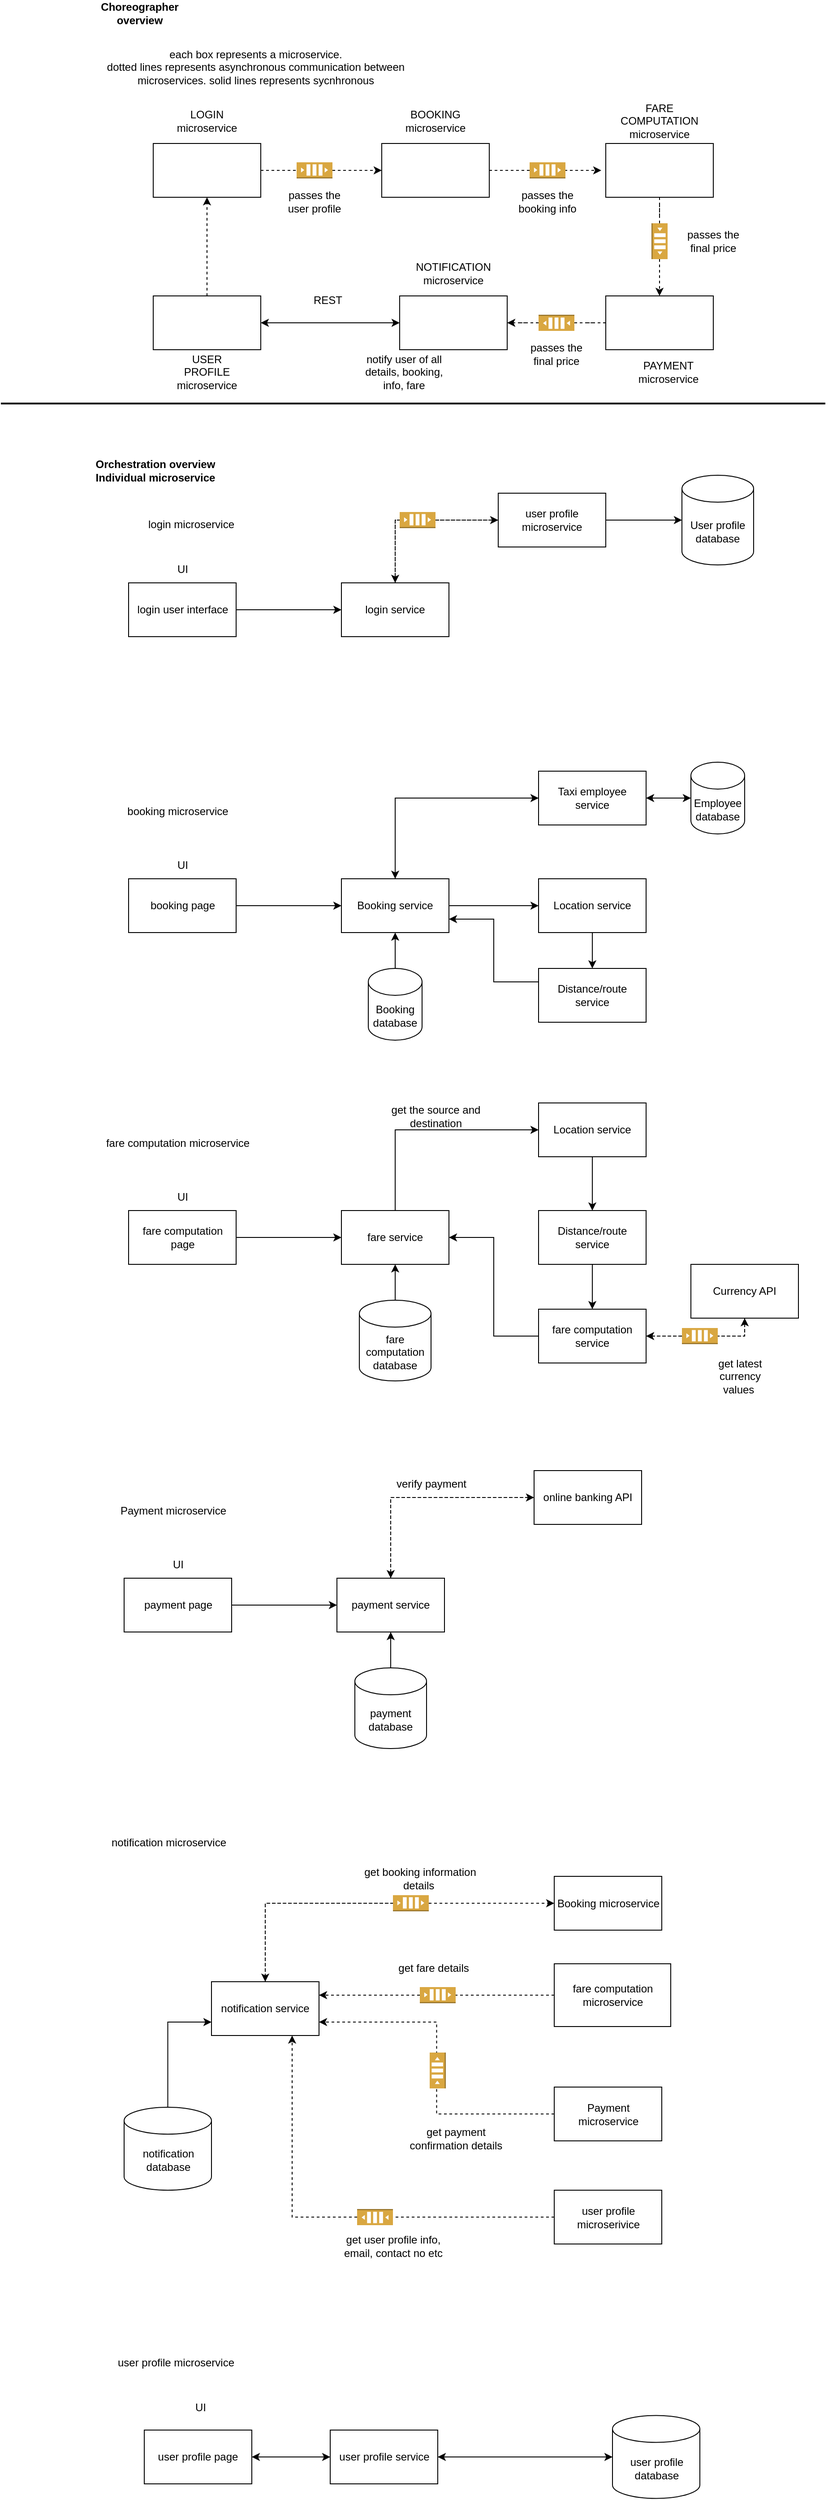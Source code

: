 <mxfile version="17.1.2" type="device"><diagram id="tg8x2Ao_4AfcvI6fZ-xG" name="Page-1"><mxGraphModel dx="1888" dy="579" grid="1" gridSize="10" guides="1" tooltips="1" connect="1" arrows="1" fold="1" page="1" pageScale="1" pageWidth="850" pageHeight="1100" math="0" shadow="0"><root><mxCell id="0"/><mxCell id="1" parent="0"/><mxCell id="VzcRQZ_geemMnyV1JmDR-13" style="edgeStyle=orthogonalEdgeStyle;rounded=0;orthogonalLoop=1;jettySize=auto;html=1;entryX=0;entryY=0.5;entryDx=0;entryDy=0;dashed=1;startArrow=none;" edge="1" parent="1" source="VzcRQZ_geemMnyV1JmDR-17" target="VzcRQZ_geemMnyV1JmDR-5"><mxGeometry relative="1" as="geometry"/></mxCell><mxCell id="VzcRQZ_geemMnyV1JmDR-1" value="" style="rounded=0;whiteSpace=wrap;html=1;" vertex="1" parent="1"><mxGeometry x="90" y="230" width="120" height="60" as="geometry"/></mxCell><mxCell id="VzcRQZ_geemMnyV1JmDR-2" value="LOGIN microservice" style="text;html=1;strokeColor=none;fillColor=none;align=center;verticalAlign=middle;whiteSpace=wrap;rounded=0;" vertex="1" parent="1"><mxGeometry x="120" y="190" width="60" height="30" as="geometry"/></mxCell><mxCell id="VzcRQZ_geemMnyV1JmDR-130" style="edgeStyle=orthogonalEdgeStyle;rounded=0;orthogonalLoop=1;jettySize=auto;html=1;dashed=1;endArrow=classic;endFill=1;strokeWidth=1;" edge="1" parent="1" source="VzcRQZ_geemMnyV1JmDR-3"><mxGeometry relative="1" as="geometry"><mxPoint x="150" y="290" as="targetPoint"/></mxGeometry></mxCell><mxCell id="VzcRQZ_geemMnyV1JmDR-3" value="" style="rounded=0;whiteSpace=wrap;html=1;" vertex="1" parent="1"><mxGeometry x="90" y="400" width="120" height="60" as="geometry"/></mxCell><mxCell id="VzcRQZ_geemMnyV1JmDR-4" value="USER PROFILE microservice" style="text;html=1;strokeColor=none;fillColor=none;align=center;verticalAlign=middle;whiteSpace=wrap;rounded=0;" vertex="1" parent="1"><mxGeometry x="105" y="470" width="90" height="30" as="geometry"/></mxCell><mxCell id="VzcRQZ_geemMnyV1JmDR-14" style="edgeStyle=orthogonalEdgeStyle;rounded=0;orthogonalLoop=1;jettySize=auto;html=1;dashed=1;" edge="1" parent="1" source="VzcRQZ_geemMnyV1JmDR-5"><mxGeometry relative="1" as="geometry"><mxPoint x="590" y="260" as="targetPoint"/></mxGeometry></mxCell><mxCell id="VzcRQZ_geemMnyV1JmDR-5" value="" style="rounded=0;whiteSpace=wrap;html=1;" vertex="1" parent="1"><mxGeometry x="345" y="230" width="120" height="60" as="geometry"/></mxCell><mxCell id="VzcRQZ_geemMnyV1JmDR-6" value="BOOKING microservice" style="text;html=1;strokeColor=none;fillColor=none;align=center;verticalAlign=middle;whiteSpace=wrap;rounded=0;" vertex="1" parent="1"><mxGeometry x="360" y="190" width="90" height="30" as="geometry"/></mxCell><mxCell id="VzcRQZ_geemMnyV1JmDR-26" style="edgeStyle=orthogonalEdgeStyle;rounded=0;orthogonalLoop=1;jettySize=auto;html=1;entryX=0;entryY=0.5;entryDx=0;entryDy=0;entryPerimeter=0;dashed=1;endArrow=none;endFill=0;" edge="1" parent="1" source="VzcRQZ_geemMnyV1JmDR-7" target="VzcRQZ_geemMnyV1JmDR-23"><mxGeometry relative="1" as="geometry"/></mxCell><mxCell id="VzcRQZ_geemMnyV1JmDR-7" value="" style="rounded=0;whiteSpace=wrap;html=1;" vertex="1" parent="1"><mxGeometry x="595" y="400" width="120" height="60" as="geometry"/></mxCell><mxCell id="VzcRQZ_geemMnyV1JmDR-8" value="PAYMENT microservice" style="text;html=1;strokeColor=none;fillColor=none;align=center;verticalAlign=middle;whiteSpace=wrap;rounded=0;" vertex="1" parent="1"><mxGeometry x="620" y="470" width="90" height="30" as="geometry"/></mxCell><mxCell id="VzcRQZ_geemMnyV1JmDR-15" style="edgeStyle=orthogonalEdgeStyle;rounded=0;orthogonalLoop=1;jettySize=auto;html=1;entryX=0.5;entryY=0;entryDx=0;entryDy=0;dashed=1;startArrow=none;" edge="1" parent="1" source="VzcRQZ_geemMnyV1JmDR-20" target="VzcRQZ_geemMnyV1JmDR-7"><mxGeometry relative="1" as="geometry"/></mxCell><mxCell id="VzcRQZ_geemMnyV1JmDR-9" value="" style="rounded=0;whiteSpace=wrap;html=1;" vertex="1" parent="1"><mxGeometry x="595" y="230" width="120" height="60" as="geometry"/></mxCell><mxCell id="VzcRQZ_geemMnyV1JmDR-10" value="FARE COMPUTATION microservice" style="text;html=1;strokeColor=none;fillColor=none;align=center;verticalAlign=middle;whiteSpace=wrap;rounded=0;" vertex="1" parent="1"><mxGeometry x="610" y="190" width="90" height="30" as="geometry"/></mxCell><mxCell id="VzcRQZ_geemMnyV1JmDR-11" value="" style="rounded=0;whiteSpace=wrap;html=1;" vertex="1" parent="1"><mxGeometry x="365" y="400" width="120" height="60" as="geometry"/></mxCell><mxCell id="VzcRQZ_geemMnyV1JmDR-12" value="NOTIFICATION microservice" style="text;html=1;strokeColor=none;fillColor=none;align=center;verticalAlign=middle;whiteSpace=wrap;rounded=0;" vertex="1" parent="1"><mxGeometry x="380" y="360" width="90" height="30" as="geometry"/></mxCell><mxCell id="VzcRQZ_geemMnyV1JmDR-17" value="" style="outlineConnect=0;dashed=0;verticalLabelPosition=bottom;verticalAlign=top;align=center;html=1;shape=mxgraph.aws3.queue;fillColor=#D9A741;gradientColor=none;" vertex="1" parent="1"><mxGeometry x="250" y="251" width="40" height="18" as="geometry"/></mxCell><mxCell id="VzcRQZ_geemMnyV1JmDR-18" value="" style="edgeStyle=orthogonalEdgeStyle;rounded=0;orthogonalLoop=1;jettySize=auto;html=1;entryX=0;entryY=0.5;entryDx=0;entryDy=0;dashed=1;endArrow=none;" edge="1" parent="1" source="VzcRQZ_geemMnyV1JmDR-1" target="VzcRQZ_geemMnyV1JmDR-17"><mxGeometry relative="1" as="geometry"><mxPoint x="210.0" y="260" as="sourcePoint"/><mxPoint x="345" y="260" as="targetPoint"/></mxGeometry></mxCell><mxCell id="VzcRQZ_geemMnyV1JmDR-19" value="" style="outlineConnect=0;dashed=0;verticalLabelPosition=bottom;verticalAlign=top;align=center;html=1;shape=mxgraph.aws3.queue;fillColor=#D9A741;gradientColor=none;" vertex="1" parent="1"><mxGeometry x="510" y="251" width="40" height="18" as="geometry"/></mxCell><mxCell id="VzcRQZ_geemMnyV1JmDR-20" value="" style="outlineConnect=0;dashed=0;verticalLabelPosition=bottom;verticalAlign=top;align=center;html=1;shape=mxgraph.aws3.queue;fillColor=#D9A741;gradientColor=none;rotation=90;" vertex="1" parent="1"><mxGeometry x="635" y="330" width="40" height="18" as="geometry"/></mxCell><mxCell id="VzcRQZ_geemMnyV1JmDR-22" value="" style="edgeStyle=orthogonalEdgeStyle;rounded=0;orthogonalLoop=1;jettySize=auto;html=1;entryX=0;entryY=0.5;entryDx=0;entryDy=0;dashed=1;endArrow=none;entryPerimeter=0;" edge="1" parent="1" source="VzcRQZ_geemMnyV1JmDR-9" target="VzcRQZ_geemMnyV1JmDR-20"><mxGeometry relative="1" as="geometry"><mxPoint x="655" y="290" as="sourcePoint"/><mxPoint x="655" y="400" as="targetPoint"/></mxGeometry></mxCell><mxCell id="VzcRQZ_geemMnyV1JmDR-27" style="edgeStyle=orthogonalEdgeStyle;rounded=0;orthogonalLoop=1;jettySize=auto;html=1;entryX=1;entryY=0.5;entryDx=0;entryDy=0;dashed=1;" edge="1" parent="1" source="VzcRQZ_geemMnyV1JmDR-23" target="VzcRQZ_geemMnyV1JmDR-11"><mxGeometry relative="1" as="geometry"/></mxCell><mxCell id="VzcRQZ_geemMnyV1JmDR-23" value="" style="outlineConnect=0;dashed=0;verticalLabelPosition=bottom;verticalAlign=top;align=center;html=1;shape=mxgraph.aws3.queue;fillColor=#D9A741;gradientColor=none;rotation=-180;" vertex="1" parent="1"><mxGeometry x="520" y="421" width="40" height="18" as="geometry"/></mxCell><mxCell id="VzcRQZ_geemMnyV1JmDR-30" value="&lt;b&gt;Choreographer overview&lt;/b&gt;" style="text;html=1;strokeColor=none;fillColor=none;align=center;verticalAlign=middle;whiteSpace=wrap;rounded=0;" vertex="1" parent="1"><mxGeometry x="45" y="70" width="60" height="30" as="geometry"/></mxCell><mxCell id="VzcRQZ_geemMnyV1JmDR-32" value="" style="endArrow=classic;startArrow=classic;html=1;rounded=0;dashed=1;entryX=0.5;entryY=1;entryDx=0;entryDy=0;exitX=0.5;exitY=0;exitDx=0;exitDy=0;strokeColor=none;" edge="1" parent="1" source="VzcRQZ_geemMnyV1JmDR-3" target="VzcRQZ_geemMnyV1JmDR-1"><mxGeometry width="50" height="50" relative="1" as="geometry"><mxPoint x="320" y="360" as="sourcePoint"/><mxPoint x="370" y="310" as="targetPoint"/></mxGeometry></mxCell><mxCell id="VzcRQZ_geemMnyV1JmDR-33" value="" style="endArrow=classic;startArrow=classic;html=1;rounded=0;entryX=0;entryY=0.5;entryDx=0;entryDy=0;exitX=1;exitY=0.5;exitDx=0;exitDy=0;" edge="1" parent="1" source="VzcRQZ_geemMnyV1JmDR-3" target="VzcRQZ_geemMnyV1JmDR-11"><mxGeometry width="50" height="50" relative="1" as="geometry"><mxPoint x="310" y="520" as="sourcePoint"/><mxPoint x="310" y="410" as="targetPoint"/></mxGeometry></mxCell><mxCell id="VzcRQZ_geemMnyV1JmDR-35" value="each box represents a microservice.&lt;br&gt;dotted lines represents asynchronous communication between microservices. solid lines represents sycnhronous" style="text;html=1;strokeColor=none;fillColor=none;align=center;verticalAlign=middle;whiteSpace=wrap;rounded=0;" vertex="1" parent="1"><mxGeometry x="27.5" y="120" width="352.5" height="50" as="geometry"/></mxCell><mxCell id="VzcRQZ_geemMnyV1JmDR-36" value="&lt;b&gt;Orchestration overview&lt;br&gt;Individual microservice&lt;/b&gt;" style="text;html=1;strokeColor=none;fillColor=none;align=center;verticalAlign=middle;whiteSpace=wrap;rounded=0;" vertex="1" parent="1"><mxGeometry x="-30" y="570" width="245" height="50" as="geometry"/></mxCell><mxCell id="VzcRQZ_geemMnyV1JmDR-37" value="login microservice" style="text;html=1;strokeColor=none;fillColor=none;align=center;verticalAlign=middle;whiteSpace=wrap;rounded=0;" vertex="1" parent="1"><mxGeometry x="10" y="630" width="245" height="50" as="geometry"/></mxCell><mxCell id="VzcRQZ_geemMnyV1JmDR-38" value="User profile database" style="shape=cylinder3;whiteSpace=wrap;html=1;boundedLbl=1;backgroundOutline=1;size=15;" vertex="1" parent="1"><mxGeometry x="680" y="600" width="80" height="100" as="geometry"/></mxCell><mxCell id="VzcRQZ_geemMnyV1JmDR-43" style="edgeStyle=orthogonalEdgeStyle;rounded=0;orthogonalLoop=1;jettySize=auto;html=1;entryX=0;entryY=0.5;entryDx=0;entryDy=0;endArrow=classic;endFill=1;" edge="1" parent="1" source="VzcRQZ_geemMnyV1JmDR-39" target="VzcRQZ_geemMnyV1JmDR-41"><mxGeometry relative="1" as="geometry"/></mxCell><mxCell id="VzcRQZ_geemMnyV1JmDR-39" value="login user interface" style="rounded=0;whiteSpace=wrap;html=1;" vertex="1" parent="1"><mxGeometry x="62.5" y="720" width="120" height="60" as="geometry"/></mxCell><mxCell id="VzcRQZ_geemMnyV1JmDR-40" value="UI" style="text;html=1;strokeColor=none;fillColor=none;align=center;verticalAlign=middle;whiteSpace=wrap;rounded=0;" vertex="1" parent="1"><mxGeometry x="77.5" y="690" width="90" height="30" as="geometry"/></mxCell><mxCell id="VzcRQZ_geemMnyV1JmDR-61" style="edgeStyle=orthogonalEdgeStyle;rounded=0;orthogonalLoop=1;jettySize=auto;html=1;entryX=0;entryY=0.5;entryDx=0;entryDy=0;endArrow=classic;endFill=1;exitX=0.5;exitY=0;exitDx=0;exitDy=0;dashed=1;" edge="1" parent="1" source="VzcRQZ_geemMnyV1JmDR-41" target="VzcRQZ_geemMnyV1JmDR-60"><mxGeometry relative="1" as="geometry"/></mxCell><mxCell id="VzcRQZ_geemMnyV1JmDR-41" value="login service" style="rounded=0;whiteSpace=wrap;html=1;" vertex="1" parent="1"><mxGeometry x="300" y="720" width="120" height="60" as="geometry"/></mxCell><mxCell id="VzcRQZ_geemMnyV1JmDR-45" value="REST" style="text;html=1;strokeColor=none;fillColor=none;align=center;verticalAlign=middle;whiteSpace=wrap;rounded=0;" vertex="1" parent="1"><mxGeometry x="240" y="390" width="90" height="30" as="geometry"/></mxCell><mxCell id="VzcRQZ_geemMnyV1JmDR-46" value="booking microservice" style="text;html=1;strokeColor=none;fillColor=none;align=center;verticalAlign=middle;whiteSpace=wrap;rounded=0;" vertex="1" parent="1"><mxGeometry x="-5" y="950" width="245" height="50" as="geometry"/></mxCell><mxCell id="VzcRQZ_geemMnyV1JmDR-48" style="edgeStyle=orthogonalEdgeStyle;rounded=0;orthogonalLoop=1;jettySize=auto;html=1;entryX=0;entryY=0.5;entryDx=0;entryDy=0;endArrow=classic;endFill=1;" edge="1" parent="1" source="VzcRQZ_geemMnyV1JmDR-49" target="VzcRQZ_geemMnyV1JmDR-52"><mxGeometry relative="1" as="geometry"/></mxCell><mxCell id="VzcRQZ_geemMnyV1JmDR-49" value="booking page" style="rounded=0;whiteSpace=wrap;html=1;" vertex="1" parent="1"><mxGeometry x="62.5" y="1050" width="120" height="60" as="geometry"/></mxCell><mxCell id="VzcRQZ_geemMnyV1JmDR-50" value="UI" style="text;html=1;strokeColor=none;fillColor=none;align=center;verticalAlign=middle;whiteSpace=wrap;rounded=0;" vertex="1" parent="1"><mxGeometry x="77.5" y="1020" width="90" height="30" as="geometry"/></mxCell><mxCell id="VzcRQZ_geemMnyV1JmDR-55" style="edgeStyle=orthogonalEdgeStyle;rounded=0;orthogonalLoop=1;jettySize=auto;html=1;entryX=0;entryY=0.5;entryDx=0;entryDy=0;endArrow=classic;endFill=1;exitX=0.5;exitY=0;exitDx=0;exitDy=0;" edge="1" parent="1" source="VzcRQZ_geemMnyV1JmDR-52" target="VzcRQZ_geemMnyV1JmDR-54"><mxGeometry relative="1" as="geometry"/></mxCell><mxCell id="VzcRQZ_geemMnyV1JmDR-68" style="edgeStyle=orthogonalEdgeStyle;rounded=0;orthogonalLoop=1;jettySize=auto;html=1;entryX=0;entryY=0.5;entryDx=0;entryDy=0;endArrow=classic;endFill=1;" edge="1" parent="1" source="VzcRQZ_geemMnyV1JmDR-52" target="VzcRQZ_geemMnyV1JmDR-66"><mxGeometry relative="1" as="geometry"/></mxCell><mxCell id="VzcRQZ_geemMnyV1JmDR-52" value="Booking service" style="rounded=0;whiteSpace=wrap;html=1;" vertex="1" parent="1"><mxGeometry x="300" y="1050" width="120" height="60" as="geometry"/></mxCell><mxCell id="VzcRQZ_geemMnyV1JmDR-56" style="edgeStyle=orthogonalEdgeStyle;rounded=0;orthogonalLoop=1;jettySize=auto;html=1;entryX=0.5;entryY=0;entryDx=0;entryDy=0;endArrow=classic;endFill=1;" edge="1" parent="1" source="VzcRQZ_geemMnyV1JmDR-54" target="VzcRQZ_geemMnyV1JmDR-52"><mxGeometry relative="1" as="geometry"/></mxCell><mxCell id="VzcRQZ_geemMnyV1JmDR-59" style="edgeStyle=orthogonalEdgeStyle;rounded=0;orthogonalLoop=1;jettySize=auto;html=1;entryX=0;entryY=0.5;entryDx=0;entryDy=0;entryPerimeter=0;endArrow=classic;endFill=1;" edge="1" parent="1" source="VzcRQZ_geemMnyV1JmDR-54" target="VzcRQZ_geemMnyV1JmDR-57"><mxGeometry relative="1" as="geometry"/></mxCell><mxCell id="VzcRQZ_geemMnyV1JmDR-54" value="Taxi employee service" style="rounded=0;whiteSpace=wrap;html=1;" vertex="1" parent="1"><mxGeometry x="520" y="930" width="120" height="60" as="geometry"/></mxCell><mxCell id="VzcRQZ_geemMnyV1JmDR-58" style="edgeStyle=orthogonalEdgeStyle;rounded=0;orthogonalLoop=1;jettySize=auto;html=1;entryX=1;entryY=0.5;entryDx=0;entryDy=0;endArrow=classic;endFill=1;" edge="1" parent="1" source="VzcRQZ_geemMnyV1JmDR-57" target="VzcRQZ_geemMnyV1JmDR-54"><mxGeometry relative="1" as="geometry"/></mxCell><mxCell id="VzcRQZ_geemMnyV1JmDR-57" value="Employee database" style="shape=cylinder3;whiteSpace=wrap;html=1;boundedLbl=1;backgroundOutline=1;size=15;" vertex="1" parent="1"><mxGeometry x="690" y="920" width="60" height="80" as="geometry"/></mxCell><mxCell id="VzcRQZ_geemMnyV1JmDR-62" style="edgeStyle=orthogonalEdgeStyle;rounded=0;orthogonalLoop=1;jettySize=auto;html=1;entryX=0;entryY=0.5;entryDx=0;entryDy=0;entryPerimeter=0;endArrow=classic;endFill=1;" edge="1" parent="1" source="VzcRQZ_geemMnyV1JmDR-60" target="VzcRQZ_geemMnyV1JmDR-38"><mxGeometry relative="1" as="geometry"/></mxCell><mxCell id="VzcRQZ_geemMnyV1JmDR-64" style="edgeStyle=orthogonalEdgeStyle;rounded=0;orthogonalLoop=1;jettySize=auto;html=1;entryX=0.5;entryY=0;entryDx=0;entryDy=0;dashed=1;endArrow=classic;endFill=1;" edge="1" parent="1" source="VzcRQZ_geemMnyV1JmDR-60" target="VzcRQZ_geemMnyV1JmDR-41"><mxGeometry relative="1" as="geometry"/></mxCell><mxCell id="VzcRQZ_geemMnyV1JmDR-60" value="user profile microservice" style="rounded=0;whiteSpace=wrap;html=1;" vertex="1" parent="1"><mxGeometry x="475" y="620" width="120" height="60" as="geometry"/></mxCell><mxCell id="VzcRQZ_geemMnyV1JmDR-65" value="" style="outlineConnect=0;dashed=0;verticalLabelPosition=bottom;verticalAlign=top;align=center;html=1;shape=mxgraph.aws3.queue;fillColor=#D9A741;gradientColor=none;rotation=0;" vertex="1" parent="1"><mxGeometry x="365" y="641" width="40" height="18" as="geometry"/></mxCell><mxCell id="VzcRQZ_geemMnyV1JmDR-69" style="edgeStyle=orthogonalEdgeStyle;rounded=0;orthogonalLoop=1;jettySize=auto;html=1;entryX=0.5;entryY=0;entryDx=0;entryDy=0;endArrow=classic;endFill=1;" edge="1" parent="1" source="VzcRQZ_geemMnyV1JmDR-66" target="VzcRQZ_geemMnyV1JmDR-67"><mxGeometry relative="1" as="geometry"/></mxCell><mxCell id="VzcRQZ_geemMnyV1JmDR-66" value="Location service" style="rounded=0;whiteSpace=wrap;html=1;" vertex="1" parent="1"><mxGeometry x="520" y="1050" width="120" height="60" as="geometry"/></mxCell><mxCell id="VzcRQZ_geemMnyV1JmDR-70" style="edgeStyle=orthogonalEdgeStyle;rounded=0;orthogonalLoop=1;jettySize=auto;html=1;entryX=1;entryY=0.75;entryDx=0;entryDy=0;endArrow=classic;endFill=1;exitX=0;exitY=0.25;exitDx=0;exitDy=0;" edge="1" parent="1" source="VzcRQZ_geemMnyV1JmDR-67" target="VzcRQZ_geemMnyV1JmDR-52"><mxGeometry relative="1" as="geometry"><Array as="points"><mxPoint x="470" y="1165"/><mxPoint x="470" y="1095"/></Array></mxGeometry></mxCell><mxCell id="VzcRQZ_geemMnyV1JmDR-67" value="Distance/route service" style="rounded=0;whiteSpace=wrap;html=1;" vertex="1" parent="1"><mxGeometry x="520" y="1150" width="120" height="60" as="geometry"/></mxCell><mxCell id="VzcRQZ_geemMnyV1JmDR-71" value="" style="endArrow=none;html=1;rounded=0;strokeWidth=2;" edge="1" parent="1"><mxGeometry width="50" height="50" relative="1" as="geometry"><mxPoint x="-80" y="520" as="sourcePoint"/><mxPoint x="840" y="520" as="targetPoint"/></mxGeometry></mxCell><mxCell id="VzcRQZ_geemMnyV1JmDR-72" value="fare computation microservice" style="text;html=1;strokeColor=none;fillColor=none;align=center;verticalAlign=middle;whiteSpace=wrap;rounded=0;" vertex="1" parent="1"><mxGeometry x="-5" y="1320" width="245" height="50" as="geometry"/></mxCell><mxCell id="VzcRQZ_geemMnyV1JmDR-73" style="edgeStyle=orthogonalEdgeStyle;rounded=0;orthogonalLoop=1;jettySize=auto;html=1;entryX=0;entryY=0.5;entryDx=0;entryDy=0;endArrow=classic;endFill=1;" edge="1" parent="1" source="VzcRQZ_geemMnyV1JmDR-74" target="VzcRQZ_geemMnyV1JmDR-78"><mxGeometry relative="1" as="geometry"/></mxCell><mxCell id="VzcRQZ_geemMnyV1JmDR-74" value="fare computation page" style="rounded=0;whiteSpace=wrap;html=1;" vertex="1" parent="1"><mxGeometry x="62.5" y="1420" width="120" height="60" as="geometry"/></mxCell><mxCell id="VzcRQZ_geemMnyV1JmDR-75" value="UI" style="text;html=1;strokeColor=none;fillColor=none;align=center;verticalAlign=middle;whiteSpace=wrap;rounded=0;" vertex="1" parent="1"><mxGeometry x="77.5" y="1390" width="90" height="30" as="geometry"/></mxCell><mxCell id="VzcRQZ_geemMnyV1JmDR-76" style="edgeStyle=orthogonalEdgeStyle;rounded=0;orthogonalLoop=1;jettySize=auto;html=1;entryX=0;entryY=0.5;entryDx=0;entryDy=0;endArrow=classic;endFill=1;exitX=0.5;exitY=0;exitDx=0;exitDy=0;" edge="1" parent="1" source="VzcRQZ_geemMnyV1JmDR-78" target="VzcRQZ_geemMnyV1JmDR-81"><mxGeometry relative="1" as="geometry"/></mxCell><mxCell id="VzcRQZ_geemMnyV1JmDR-77" style="edgeStyle=orthogonalEdgeStyle;rounded=0;orthogonalLoop=1;jettySize=auto;html=1;entryX=0.5;entryY=0;entryDx=0;entryDy=0;endArrow=classic;endFill=1;exitX=0.5;exitY=1;exitDx=0;exitDy=0;" edge="1" parent="1" source="VzcRQZ_geemMnyV1JmDR-81" target="VzcRQZ_geemMnyV1JmDR-87"><mxGeometry relative="1" as="geometry"><mxPoint x="520" y="1450" as="targetPoint"/></mxGeometry></mxCell><mxCell id="VzcRQZ_geemMnyV1JmDR-78" value="fare service" style="rounded=0;whiteSpace=wrap;html=1;" vertex="1" parent="1"><mxGeometry x="300" y="1420" width="120" height="60" as="geometry"/></mxCell><mxCell id="VzcRQZ_geemMnyV1JmDR-81" value="Location service" style="rounded=0;whiteSpace=wrap;html=1;" vertex="1" parent="1"><mxGeometry x="520" y="1300" width="120" height="60" as="geometry"/></mxCell><mxCell id="VzcRQZ_geemMnyV1JmDR-91" style="edgeStyle=orthogonalEdgeStyle;rounded=0;orthogonalLoop=1;jettySize=auto;html=1;entryX=0.5;entryY=0;entryDx=0;entryDy=0;endArrow=classic;endFill=1;strokeWidth=1;" edge="1" parent="1" source="VzcRQZ_geemMnyV1JmDR-87" target="VzcRQZ_geemMnyV1JmDR-89"><mxGeometry relative="1" as="geometry"/></mxCell><mxCell id="VzcRQZ_geemMnyV1JmDR-87" value="Distance/route service" style="rounded=0;whiteSpace=wrap;html=1;" vertex="1" parent="1"><mxGeometry x="520" y="1420" width="120" height="60" as="geometry"/></mxCell><mxCell id="VzcRQZ_geemMnyV1JmDR-88" value="get the source and destination" style="text;html=1;strokeColor=none;fillColor=none;align=center;verticalAlign=middle;whiteSpace=wrap;rounded=0;" vertex="1" parent="1"><mxGeometry x="347.5" y="1300" width="115" height="30" as="geometry"/></mxCell><mxCell id="VzcRQZ_geemMnyV1JmDR-92" style="edgeStyle=orthogonalEdgeStyle;rounded=0;orthogonalLoop=1;jettySize=auto;html=1;entryX=0.5;entryY=1;entryDx=0;entryDy=0;endArrow=classic;endFill=1;strokeWidth=1;dashed=1;" edge="1" parent="1" source="VzcRQZ_geemMnyV1JmDR-89" target="VzcRQZ_geemMnyV1JmDR-90"><mxGeometry relative="1" as="geometry"/></mxCell><mxCell id="VzcRQZ_geemMnyV1JmDR-100" style="edgeStyle=orthogonalEdgeStyle;rounded=0;orthogonalLoop=1;jettySize=auto;html=1;entryX=1;entryY=0.5;entryDx=0;entryDy=0;endArrow=classic;endFill=1;strokeWidth=1;" edge="1" parent="1" source="VzcRQZ_geemMnyV1JmDR-89" target="VzcRQZ_geemMnyV1JmDR-78"><mxGeometry relative="1" as="geometry"/></mxCell><mxCell id="VzcRQZ_geemMnyV1JmDR-89" value="fare computation service" style="rounded=0;whiteSpace=wrap;html=1;" vertex="1" parent="1"><mxGeometry x="520" y="1530" width="120" height="60" as="geometry"/></mxCell><mxCell id="VzcRQZ_geemMnyV1JmDR-97" style="edgeStyle=orthogonalEdgeStyle;rounded=0;orthogonalLoop=1;jettySize=auto;html=1;entryX=1;entryY=0.5;entryDx=0;entryDy=0;dashed=1;endArrow=classic;endFill=1;strokeWidth=1;startArrow=none;" edge="1" parent="1" source="VzcRQZ_geemMnyV1JmDR-98" target="VzcRQZ_geemMnyV1JmDR-89"><mxGeometry relative="1" as="geometry"><Array as="points"/></mxGeometry></mxCell><mxCell id="VzcRQZ_geemMnyV1JmDR-90" value="Currency API" style="rounded=0;whiteSpace=wrap;html=1;" vertex="1" parent="1"><mxGeometry x="690" y="1480" width="120" height="60" as="geometry"/></mxCell><mxCell id="VzcRQZ_geemMnyV1JmDR-93" value="get latest currency values&amp;nbsp;" style="text;html=1;strokeColor=none;fillColor=none;align=center;verticalAlign=middle;whiteSpace=wrap;rounded=0;" vertex="1" parent="1"><mxGeometry x="715" y="1590" width="60" height="30" as="geometry"/></mxCell><mxCell id="VzcRQZ_geemMnyV1JmDR-96" style="edgeStyle=orthogonalEdgeStyle;rounded=0;orthogonalLoop=1;jettySize=auto;html=1;entryX=0.5;entryY=1;entryDx=0;entryDy=0;endArrow=classic;endFill=1;strokeWidth=1;" edge="1" parent="1" source="VzcRQZ_geemMnyV1JmDR-95" target="VzcRQZ_geemMnyV1JmDR-52"><mxGeometry relative="1" as="geometry"/></mxCell><mxCell id="VzcRQZ_geemMnyV1JmDR-95" value="Booking database" style="shape=cylinder3;whiteSpace=wrap;html=1;boundedLbl=1;backgroundOutline=1;size=15;" vertex="1" parent="1"><mxGeometry x="330" y="1150" width="60" height="80" as="geometry"/></mxCell><mxCell id="VzcRQZ_geemMnyV1JmDR-98" value="" style="outlineConnect=0;dashed=0;verticalLabelPosition=bottom;verticalAlign=top;align=center;html=1;shape=mxgraph.aws3.queue;fillColor=#D9A741;gradientColor=none;rotation=0;" vertex="1" parent="1"><mxGeometry x="680" y="1551" width="40" height="18" as="geometry"/></mxCell><mxCell id="VzcRQZ_geemMnyV1JmDR-99" value="" style="edgeStyle=orthogonalEdgeStyle;rounded=0;orthogonalLoop=1;jettySize=auto;html=1;entryX=1;entryY=0.5;entryDx=0;entryDy=0;dashed=1;endArrow=none;endFill=1;strokeWidth=1;" edge="1" parent="1" source="VzcRQZ_geemMnyV1JmDR-90" target="VzcRQZ_geemMnyV1JmDR-98"><mxGeometry relative="1" as="geometry"><mxPoint x="750" y="1540" as="sourcePoint"/><mxPoint x="640" y="1560" as="targetPoint"/><Array as="points"><mxPoint x="750" y="1560"/></Array></mxGeometry></mxCell><mxCell id="VzcRQZ_geemMnyV1JmDR-102" style="edgeStyle=orthogonalEdgeStyle;rounded=0;orthogonalLoop=1;jettySize=auto;html=1;entryX=0.5;entryY=1;entryDx=0;entryDy=0;endArrow=classic;endFill=1;strokeWidth=1;" edge="1" parent="1" source="VzcRQZ_geemMnyV1JmDR-101" target="VzcRQZ_geemMnyV1JmDR-78"><mxGeometry relative="1" as="geometry"/></mxCell><mxCell id="VzcRQZ_geemMnyV1JmDR-101" value="fare computation database" style="shape=cylinder3;whiteSpace=wrap;html=1;boundedLbl=1;backgroundOutline=1;size=15;" vertex="1" parent="1"><mxGeometry x="320" y="1520" width="80" height="90" as="geometry"/></mxCell><mxCell id="VzcRQZ_geemMnyV1JmDR-103" value="Payment microservice" style="text;html=1;strokeColor=none;fillColor=none;align=center;verticalAlign=middle;whiteSpace=wrap;rounded=0;" vertex="1" parent="1"><mxGeometry x="-10" y="1730" width="245" height="50" as="geometry"/></mxCell><mxCell id="VzcRQZ_geemMnyV1JmDR-104" style="edgeStyle=orthogonalEdgeStyle;rounded=0;orthogonalLoop=1;jettySize=auto;html=1;entryX=0;entryY=0.5;entryDx=0;entryDy=0;endArrow=classic;endFill=1;" edge="1" parent="1" source="VzcRQZ_geemMnyV1JmDR-105" target="VzcRQZ_geemMnyV1JmDR-109"><mxGeometry relative="1" as="geometry"/></mxCell><mxCell id="VzcRQZ_geemMnyV1JmDR-105" value="payment page" style="rounded=0;whiteSpace=wrap;html=1;" vertex="1" parent="1"><mxGeometry x="57.5" y="1830" width="120" height="60" as="geometry"/></mxCell><mxCell id="VzcRQZ_geemMnyV1JmDR-106" value="UI" style="text;html=1;strokeColor=none;fillColor=none;align=center;verticalAlign=middle;whiteSpace=wrap;rounded=0;" vertex="1" parent="1"><mxGeometry x="72.5" y="1800" width="90" height="30" as="geometry"/></mxCell><mxCell id="VzcRQZ_geemMnyV1JmDR-107" style="edgeStyle=orthogonalEdgeStyle;rounded=0;orthogonalLoop=1;jettySize=auto;html=1;entryX=0;entryY=0.5;entryDx=0;entryDy=0;endArrow=classic;endFill=1;exitX=0.5;exitY=0;exitDx=0;exitDy=0;dashed=1;" edge="1" parent="1" source="VzcRQZ_geemMnyV1JmDR-109" target="VzcRQZ_geemMnyV1JmDR-110"><mxGeometry relative="1" as="geometry"/></mxCell><mxCell id="VzcRQZ_geemMnyV1JmDR-109" value="payment service" style="rounded=0;whiteSpace=wrap;html=1;" vertex="1" parent="1"><mxGeometry x="295" y="1830" width="120" height="60" as="geometry"/></mxCell><mxCell id="VzcRQZ_geemMnyV1JmDR-124" style="edgeStyle=orthogonalEdgeStyle;rounded=0;orthogonalLoop=1;jettySize=auto;html=1;entryX=0.5;entryY=0;entryDx=0;entryDy=0;dashed=1;endArrow=classic;endFill=1;strokeWidth=1;" edge="1" parent="1" source="VzcRQZ_geemMnyV1JmDR-110" target="VzcRQZ_geemMnyV1JmDR-109"><mxGeometry relative="1" as="geometry"/></mxCell><mxCell id="VzcRQZ_geemMnyV1JmDR-110" value="online banking API" style="rounded=0;whiteSpace=wrap;html=1;" vertex="1" parent="1"><mxGeometry x="515" y="1710" width="120" height="60" as="geometry"/></mxCell><mxCell id="VzcRQZ_geemMnyV1JmDR-113" value="verify payment" style="text;html=1;strokeColor=none;fillColor=none;align=center;verticalAlign=middle;whiteSpace=wrap;rounded=0;" vertex="1" parent="1"><mxGeometry x="342.5" y="1710" width="115" height="30" as="geometry"/></mxCell><mxCell id="VzcRQZ_geemMnyV1JmDR-122" style="edgeStyle=orthogonalEdgeStyle;rounded=0;orthogonalLoop=1;jettySize=auto;html=1;entryX=0.5;entryY=1;entryDx=0;entryDy=0;endArrow=classic;endFill=1;strokeWidth=1;" edge="1" parent="1" source="VzcRQZ_geemMnyV1JmDR-123" target="VzcRQZ_geemMnyV1JmDR-109"><mxGeometry relative="1" as="geometry"/></mxCell><mxCell id="VzcRQZ_geemMnyV1JmDR-123" value="payment&lt;br&gt;database" style="shape=cylinder3;whiteSpace=wrap;html=1;boundedLbl=1;backgroundOutline=1;size=15;" vertex="1" parent="1"><mxGeometry x="315" y="1930" width="80" height="90" as="geometry"/></mxCell><mxCell id="VzcRQZ_geemMnyV1JmDR-125" value="passes the user profile" style="text;html=1;strokeColor=none;fillColor=none;align=center;verticalAlign=middle;whiteSpace=wrap;rounded=0;" vertex="1" parent="1"><mxGeometry x="230" y="280" width="80" height="30" as="geometry"/></mxCell><mxCell id="VzcRQZ_geemMnyV1JmDR-126" value="passes the booking info" style="text;html=1;strokeColor=none;fillColor=none;align=center;verticalAlign=middle;whiteSpace=wrap;rounded=0;" vertex="1" parent="1"><mxGeometry x="490" y="280" width="80" height="30" as="geometry"/></mxCell><mxCell id="VzcRQZ_geemMnyV1JmDR-127" value="passes the final price" style="text;html=1;strokeColor=none;fillColor=none;align=center;verticalAlign=middle;whiteSpace=wrap;rounded=0;" vertex="1" parent="1"><mxGeometry x="675" y="324" width="80" height="30" as="geometry"/></mxCell><mxCell id="VzcRQZ_geemMnyV1JmDR-128" value="passes the final price" style="text;html=1;strokeColor=none;fillColor=none;align=center;verticalAlign=middle;whiteSpace=wrap;rounded=0;" vertex="1" parent="1"><mxGeometry x="500" y="450" width="80" height="30" as="geometry"/></mxCell><mxCell id="VzcRQZ_geemMnyV1JmDR-129" value="notify user of all details, booking, info, fare" style="text;html=1;strokeColor=none;fillColor=none;align=center;verticalAlign=middle;whiteSpace=wrap;rounded=0;" vertex="1" parent="1"><mxGeometry x="315" y="470" width="110" height="30" as="geometry"/></mxCell><mxCell id="VzcRQZ_geemMnyV1JmDR-131" value="notification microservice" style="text;html=1;strokeColor=none;fillColor=none;align=center;verticalAlign=middle;whiteSpace=wrap;rounded=0;" vertex="1" parent="1"><mxGeometry x="-15" y="2100" width="245" height="50" as="geometry"/></mxCell><mxCell id="VzcRQZ_geemMnyV1JmDR-135" style="edgeStyle=orthogonalEdgeStyle;rounded=0;orthogonalLoop=1;jettySize=auto;html=1;entryX=0;entryY=0.5;entryDx=0;entryDy=0;endArrow=classic;endFill=1;exitX=0.5;exitY=0;exitDx=0;exitDy=0;dashed=1;" edge="1" parent="1" source="VzcRQZ_geemMnyV1JmDR-136" target="VzcRQZ_geemMnyV1JmDR-138"><mxGeometry relative="1" as="geometry"/></mxCell><mxCell id="VzcRQZ_geemMnyV1JmDR-136" value="notification service" style="rounded=0;whiteSpace=wrap;html=1;" vertex="1" parent="1"><mxGeometry x="155" y="2280" width="120" height="60" as="geometry"/></mxCell><mxCell id="VzcRQZ_geemMnyV1JmDR-137" style="edgeStyle=orthogonalEdgeStyle;rounded=0;orthogonalLoop=1;jettySize=auto;html=1;entryX=0.5;entryY=0;entryDx=0;entryDy=0;dashed=1;endArrow=classic;endFill=1;strokeWidth=1;startArrow=none;" edge="1" parent="1" source="VzcRQZ_geemMnyV1JmDR-150" target="VzcRQZ_geemMnyV1JmDR-136"><mxGeometry relative="1" as="geometry"/></mxCell><mxCell id="VzcRQZ_geemMnyV1JmDR-138" value="Booking microservice" style="rounded=0;whiteSpace=wrap;html=1;" vertex="1" parent="1"><mxGeometry x="537.5" y="2162.5" width="120" height="60" as="geometry"/></mxCell><mxCell id="VzcRQZ_geemMnyV1JmDR-140" style="edgeStyle=orthogonalEdgeStyle;rounded=0;orthogonalLoop=1;jettySize=auto;html=1;entryX=0;entryY=0.75;entryDx=0;entryDy=0;endArrow=classic;endFill=1;strokeWidth=1;" edge="1" parent="1" source="VzcRQZ_geemMnyV1JmDR-141" target="VzcRQZ_geemMnyV1JmDR-136"><mxGeometry relative="1" as="geometry"/></mxCell><mxCell id="VzcRQZ_geemMnyV1JmDR-141" value="notification database" style="shape=cylinder3;whiteSpace=wrap;html=1;boundedLbl=1;backgroundOutline=1;size=15;" vertex="1" parent="1"><mxGeometry x="57.5" y="2420" width="97.5" height="92.5" as="geometry"/></mxCell><mxCell id="VzcRQZ_geemMnyV1JmDR-145" style="edgeStyle=orthogonalEdgeStyle;rounded=0;orthogonalLoop=1;jettySize=auto;html=1;entryX=1;entryY=0.25;entryDx=0;entryDy=0;dashed=1;endArrow=classic;endFill=1;strokeWidth=1;" edge="1" parent="1" source="VzcRQZ_geemMnyV1JmDR-142" target="VzcRQZ_geemMnyV1JmDR-136"><mxGeometry relative="1" as="geometry"/></mxCell><mxCell id="VzcRQZ_geemMnyV1JmDR-142" value="fare computation microservice" style="rounded=0;whiteSpace=wrap;html=1;" vertex="1" parent="1"><mxGeometry x="537.5" y="2260" width="130" height="70" as="geometry"/></mxCell><mxCell id="VzcRQZ_geemMnyV1JmDR-146" style="edgeStyle=orthogonalEdgeStyle;rounded=0;orthogonalLoop=1;jettySize=auto;html=1;entryX=1;entryY=0.75;entryDx=0;entryDy=0;dashed=1;endArrow=classic;endFill=1;strokeWidth=1;" edge="1" parent="1" source="VzcRQZ_geemMnyV1JmDR-143" target="VzcRQZ_geemMnyV1JmDR-136"><mxGeometry relative="1" as="geometry"/></mxCell><mxCell id="VzcRQZ_geemMnyV1JmDR-143" value="Payment microservice" style="rounded=0;whiteSpace=wrap;html=1;" vertex="1" parent="1"><mxGeometry x="537.5" y="2397.5" width="120" height="60" as="geometry"/></mxCell><mxCell id="VzcRQZ_geemMnyV1JmDR-147" value="get booking information details&amp;nbsp;" style="text;html=1;strokeColor=none;fillColor=none;align=center;verticalAlign=middle;whiteSpace=wrap;rounded=0;" vertex="1" parent="1"><mxGeometry x="322.5" y="2150" width="130" height="30" as="geometry"/></mxCell><mxCell id="VzcRQZ_geemMnyV1JmDR-148" value="get fare details" style="text;html=1;strokeColor=none;fillColor=none;align=center;verticalAlign=middle;whiteSpace=wrap;rounded=0;" vertex="1" parent="1"><mxGeometry x="337.5" y="2250" width="130" height="30" as="geometry"/></mxCell><mxCell id="VzcRQZ_geemMnyV1JmDR-149" value="get payment confirmation details" style="text;html=1;strokeColor=none;fillColor=none;align=center;verticalAlign=middle;whiteSpace=wrap;rounded=0;" vertex="1" parent="1"><mxGeometry x="362.5" y="2440" width="130" height="30" as="geometry"/></mxCell><mxCell id="VzcRQZ_geemMnyV1JmDR-151" value="" style="outlineConnect=0;dashed=0;verticalLabelPosition=bottom;verticalAlign=top;align=center;html=1;shape=mxgraph.aws3.queue;fillColor=#D9A741;gradientColor=none;" vertex="1" parent="1"><mxGeometry x="387.5" y="2286" width="40" height="18" as="geometry"/></mxCell><mxCell id="VzcRQZ_geemMnyV1JmDR-152" value="" style="outlineConnect=0;dashed=0;verticalLabelPosition=bottom;verticalAlign=top;align=center;html=1;shape=mxgraph.aws3.queue;fillColor=#D9A741;gradientColor=none;rotation=-90;" vertex="1" parent="1"><mxGeometry x="387.5" y="2370" width="40" height="18" as="geometry"/></mxCell><mxCell id="VzcRQZ_geemMnyV1JmDR-150" value="" style="outlineConnect=0;dashed=0;verticalLabelPosition=bottom;verticalAlign=top;align=center;html=1;shape=mxgraph.aws3.queue;fillColor=#D9A741;gradientColor=none;" vertex="1" parent="1"><mxGeometry x="357.5" y="2183.5" width="40" height="18" as="geometry"/></mxCell><mxCell id="VzcRQZ_geemMnyV1JmDR-156" style="edgeStyle=orthogonalEdgeStyle;rounded=0;orthogonalLoop=1;jettySize=auto;html=1;entryX=0.75;entryY=1;entryDx=0;entryDy=0;dashed=1;endArrow=classic;endFill=1;strokeWidth=1;startArrow=none;" edge="1" parent="1" source="VzcRQZ_geemMnyV1JmDR-157" target="VzcRQZ_geemMnyV1JmDR-136"><mxGeometry relative="1" as="geometry"/></mxCell><mxCell id="VzcRQZ_geemMnyV1JmDR-155" value="user profile microserivice" style="rounded=0;whiteSpace=wrap;html=1;" vertex="1" parent="1"><mxGeometry x="537.5" y="2512.5" width="120" height="60" as="geometry"/></mxCell><mxCell id="VzcRQZ_geemMnyV1JmDR-157" value="" style="outlineConnect=0;dashed=0;verticalLabelPosition=bottom;verticalAlign=top;align=center;html=1;shape=mxgraph.aws3.queue;fillColor=#D9A741;gradientColor=none;rotation=-180;" vertex="1" parent="1"><mxGeometry x="317.5" y="2533.5" width="40" height="18" as="geometry"/></mxCell><mxCell id="VzcRQZ_geemMnyV1JmDR-159" value="" style="edgeStyle=orthogonalEdgeStyle;rounded=0;orthogonalLoop=1;jettySize=auto;html=1;entryX=0;entryY=0.5;entryDx=0;entryDy=0;dashed=1;endArrow=none;endFill=1;strokeWidth=1;entryPerimeter=0;" edge="1" parent="1" source="VzcRQZ_geemMnyV1JmDR-155" target="VzcRQZ_geemMnyV1JmDR-157"><mxGeometry relative="1" as="geometry"><mxPoint x="537.5" y="2542.5" as="sourcePoint"/><mxPoint x="245" y="2340" as="targetPoint"/></mxGeometry></mxCell><mxCell id="VzcRQZ_geemMnyV1JmDR-160" value="get user profile info, email, contact no etc" style="text;html=1;strokeColor=none;fillColor=none;align=center;verticalAlign=middle;whiteSpace=wrap;rounded=0;" vertex="1" parent="1"><mxGeometry x="292.5" y="2560" width="130" height="30" as="geometry"/></mxCell><mxCell id="VzcRQZ_geemMnyV1JmDR-161" value="user profile microservice" style="text;html=1;strokeColor=none;fillColor=none;align=center;verticalAlign=middle;whiteSpace=wrap;rounded=0;" vertex="1" parent="1"><mxGeometry x="-7.5" y="2680" width="245" height="50" as="geometry"/></mxCell><mxCell id="VzcRQZ_geemMnyV1JmDR-187" style="edgeStyle=orthogonalEdgeStyle;rounded=0;orthogonalLoop=1;jettySize=auto;html=1;entryX=0;entryY=0.5;entryDx=0;entryDy=0;entryPerimeter=0;endArrow=classic;endFill=1;strokeWidth=1;" edge="1" parent="1" source="VzcRQZ_geemMnyV1JmDR-163" target="VzcRQZ_geemMnyV1JmDR-167"><mxGeometry relative="1" as="geometry"/></mxCell><mxCell id="VzcRQZ_geemMnyV1JmDR-188" style="edgeStyle=orthogonalEdgeStyle;rounded=0;orthogonalLoop=1;jettySize=auto;html=1;endArrow=classic;endFill=1;strokeWidth=1;" edge="1" parent="1" source="VzcRQZ_geemMnyV1JmDR-163"><mxGeometry relative="1" as="geometry"><mxPoint x="200" y="2810" as="targetPoint"/></mxGeometry></mxCell><mxCell id="VzcRQZ_geemMnyV1JmDR-163" value="user profile service" style="rounded=0;whiteSpace=wrap;html=1;" vertex="1" parent="1"><mxGeometry x="287.5" y="2780" width="120" height="60" as="geometry"/></mxCell><mxCell id="VzcRQZ_geemMnyV1JmDR-166" style="edgeStyle=orthogonalEdgeStyle;rounded=0;orthogonalLoop=1;jettySize=auto;html=1;entryX=1;entryY=0.5;entryDx=0;entryDy=0;endArrow=classic;endFill=1;strokeWidth=1;" edge="1" parent="1" source="VzcRQZ_geemMnyV1JmDR-167" target="VzcRQZ_geemMnyV1JmDR-163"><mxGeometry relative="1" as="geometry"/></mxCell><mxCell id="VzcRQZ_geemMnyV1JmDR-167" value="user profile database" style="shape=cylinder3;whiteSpace=wrap;html=1;boundedLbl=1;backgroundOutline=1;size=15;" vertex="1" parent="1"><mxGeometry x="602.5" y="2763.75" width="97.5" height="92.5" as="geometry"/></mxCell><mxCell id="VzcRQZ_geemMnyV1JmDR-185" style="edgeStyle=orthogonalEdgeStyle;rounded=0;orthogonalLoop=1;jettySize=auto;html=1;entryX=0;entryY=0.5;entryDx=0;entryDy=0;endArrow=classic;endFill=1;strokeWidth=1;" edge="1" parent="1" source="VzcRQZ_geemMnyV1JmDR-183" target="VzcRQZ_geemMnyV1JmDR-163"><mxGeometry relative="1" as="geometry"/></mxCell><mxCell id="VzcRQZ_geemMnyV1JmDR-183" value="user profile page" style="rounded=0;whiteSpace=wrap;html=1;" vertex="1" parent="1"><mxGeometry x="80" y="2780" width="120" height="60" as="geometry"/></mxCell><mxCell id="VzcRQZ_geemMnyV1JmDR-184" value="UI" style="text;html=1;strokeColor=none;fillColor=none;align=center;verticalAlign=middle;whiteSpace=wrap;rounded=0;" vertex="1" parent="1"><mxGeometry x="112.5" y="2740" width="60" height="30" as="geometry"/></mxCell></root></mxGraphModel></diagram></mxfile>
